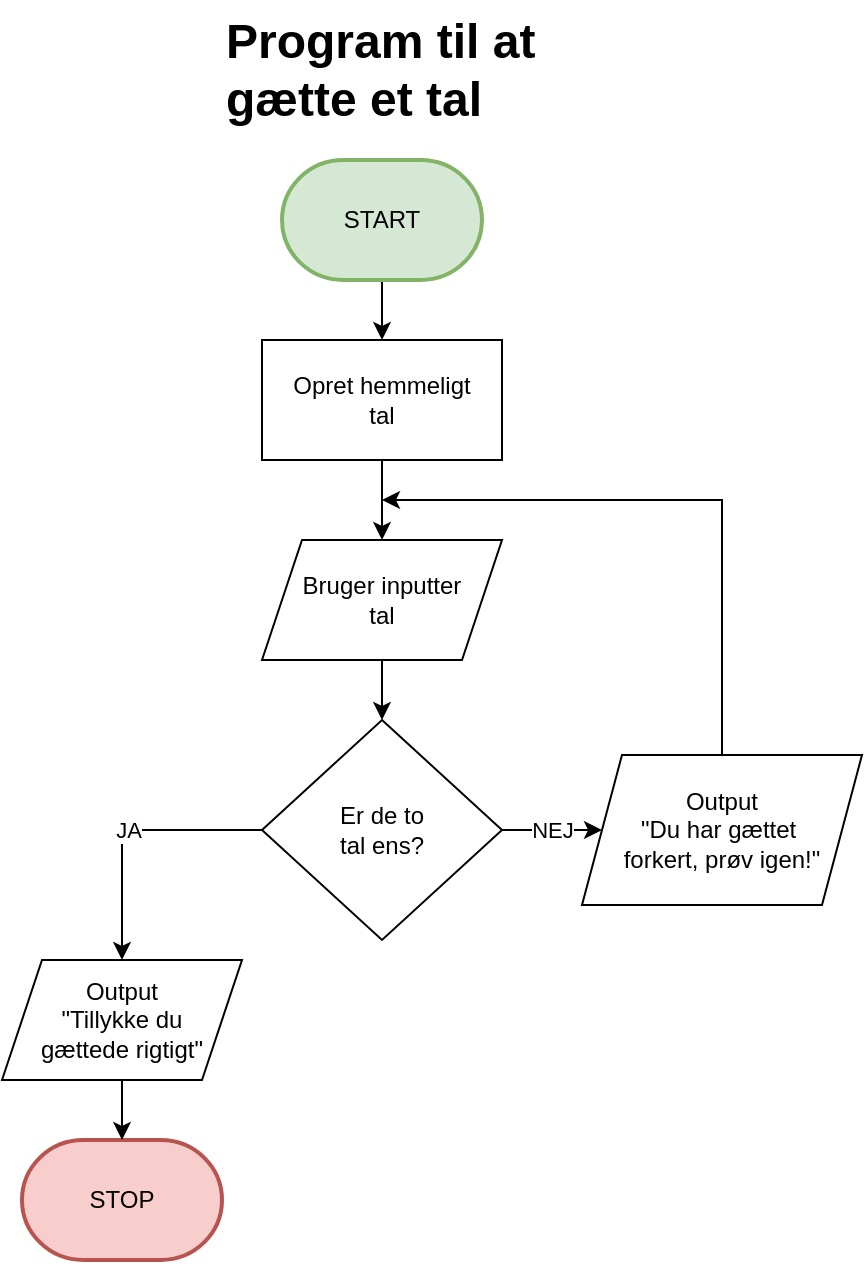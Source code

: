 <mxfile version="24.4.6" type="device">
  <diagram name="Side-1" id="ahuoDjvjlYFXdB81-Fc0">
    <mxGraphModel dx="1085" dy="1685" grid="1" gridSize="10" guides="1" tooltips="1" connect="1" arrows="1" fold="1" page="1" pageScale="1" pageWidth="850" pageHeight="1100" math="0" shadow="0">
      <root>
        <mxCell id="0" />
        <mxCell id="1" parent="0" />
        <mxCell id="OuR56DSyepuQQFWYlg5j-1" value="&lt;h1 style=&quot;margin-top: 0px;&quot;&gt;Program til at gætte et tal&lt;br&gt;&lt;/h1&gt;" style="text;html=1;whiteSpace=wrap;overflow=hidden;rounded=0;" vertex="1" parent="1">
          <mxGeometry x="180" y="-10" width="180" height="90" as="geometry" />
        </mxCell>
        <mxCell id="OuR56DSyepuQQFWYlg5j-7" value="" style="edgeStyle=orthogonalEdgeStyle;rounded=0;orthogonalLoop=1;jettySize=auto;html=1;" edge="1" parent="1" source="OuR56DSyepuQQFWYlg5j-4" target="OuR56DSyepuQQFWYlg5j-6">
          <mxGeometry relative="1" as="geometry" />
        </mxCell>
        <mxCell id="OuR56DSyepuQQFWYlg5j-4" value="&lt;div&gt;Opret hemmeligt&lt;/div&gt;&lt;div&gt;tal&lt;br&gt;&lt;/div&gt;" style="whiteSpace=wrap;html=1;" vertex="1" parent="1">
          <mxGeometry x="200" y="160" width="120" height="60" as="geometry" />
        </mxCell>
        <mxCell id="OuR56DSyepuQQFWYlg5j-9" value="" style="edgeStyle=orthogonalEdgeStyle;rounded=0;orthogonalLoop=1;jettySize=auto;html=1;" edge="1" parent="1" source="OuR56DSyepuQQFWYlg5j-6" target="OuR56DSyepuQQFWYlg5j-8">
          <mxGeometry relative="1" as="geometry" />
        </mxCell>
        <mxCell id="OuR56DSyepuQQFWYlg5j-6" value="&lt;div&gt;Bruger inputter &lt;br&gt;&lt;/div&gt;&lt;div&gt;tal&lt;br&gt;&lt;/div&gt;" style="shape=parallelogram;perimeter=parallelogramPerimeter;whiteSpace=wrap;html=1;fixedSize=1;" vertex="1" parent="1">
          <mxGeometry x="200" y="260" width="120" height="60" as="geometry" />
        </mxCell>
        <mxCell id="OuR56DSyepuQQFWYlg5j-13" value="JA" style="edgeStyle=orthogonalEdgeStyle;rounded=0;orthogonalLoop=1;jettySize=auto;html=1;" edge="1" parent="1" source="OuR56DSyepuQQFWYlg5j-8" target="OuR56DSyepuQQFWYlg5j-12">
          <mxGeometry relative="1" as="geometry" />
        </mxCell>
        <mxCell id="OuR56DSyepuQQFWYlg5j-17" value="NEJ" style="edgeStyle=orthogonalEdgeStyle;rounded=0;orthogonalLoop=1;jettySize=auto;html=1;" edge="1" parent="1" source="OuR56DSyepuQQFWYlg5j-8" target="OuR56DSyepuQQFWYlg5j-16">
          <mxGeometry relative="1" as="geometry" />
        </mxCell>
        <mxCell id="OuR56DSyepuQQFWYlg5j-8" value="&lt;div&gt;Er de to&lt;/div&gt;&lt;div&gt;tal ens?&lt;br&gt;&lt;/div&gt;" style="rhombus;whiteSpace=wrap;html=1;" vertex="1" parent="1">
          <mxGeometry x="200" y="350" width="120" height="110" as="geometry" />
        </mxCell>
        <mxCell id="OuR56DSyepuQQFWYlg5j-12" value="&lt;div&gt;Output&lt;/div&gt;&lt;div&gt;&quot;Tillykke du &lt;br&gt;&lt;/div&gt;&lt;div&gt;gættede rigtigt&quot;&lt;br&gt;&lt;/div&gt;" style="shape=parallelogram;perimeter=parallelogramPerimeter;whiteSpace=wrap;html=1;fixedSize=1;" vertex="1" parent="1">
          <mxGeometry x="70" y="470" width="120" height="60" as="geometry" />
        </mxCell>
        <mxCell id="OuR56DSyepuQQFWYlg5j-16" value="&lt;div&gt;Output &lt;br&gt;&lt;/div&gt;&lt;div&gt;&quot;Du har gættet&amp;nbsp;&lt;/div&gt;&lt;div&gt;forkert, prøv igen!&quot;&lt;br&gt;&lt;/div&gt;" style="shape=parallelogram;perimeter=parallelogramPerimeter;whiteSpace=wrap;html=1;fixedSize=1;" vertex="1" parent="1">
          <mxGeometry x="360" y="367.5" width="140" height="75" as="geometry" />
        </mxCell>
        <mxCell id="OuR56DSyepuQQFWYlg5j-22" style="edgeStyle=orthogonalEdgeStyle;rounded=0;orthogonalLoop=1;jettySize=auto;html=1;entryX=0.5;entryY=0;entryDx=0;entryDy=0;" edge="1" parent="1" source="OuR56DSyepuQQFWYlg5j-19" target="OuR56DSyepuQQFWYlg5j-4">
          <mxGeometry relative="1" as="geometry" />
        </mxCell>
        <mxCell id="OuR56DSyepuQQFWYlg5j-19" value="START" style="strokeWidth=2;html=1;shape=mxgraph.flowchart.terminator;whiteSpace=wrap;fillColor=#d5e8d4;strokeColor=#82b366;" vertex="1" parent="1">
          <mxGeometry x="210" y="70" width="100" height="60" as="geometry" />
        </mxCell>
        <mxCell id="OuR56DSyepuQQFWYlg5j-20" value="STOP" style="strokeWidth=2;html=1;shape=mxgraph.flowchart.terminator;whiteSpace=wrap;fillColor=#f8cecc;strokeColor=#b85450;" vertex="1" parent="1">
          <mxGeometry x="80" y="560" width="100" height="60" as="geometry" />
        </mxCell>
        <mxCell id="OuR56DSyepuQQFWYlg5j-21" style="edgeStyle=orthogonalEdgeStyle;rounded=0;orthogonalLoop=1;jettySize=auto;html=1;exitX=0.5;exitY=1;exitDx=0;exitDy=0;entryX=0.5;entryY=0;entryDx=0;entryDy=0;entryPerimeter=0;" edge="1" parent="1" source="OuR56DSyepuQQFWYlg5j-12" target="OuR56DSyepuQQFWYlg5j-20">
          <mxGeometry relative="1" as="geometry" />
        </mxCell>
        <mxCell id="OuR56DSyepuQQFWYlg5j-31" style="edgeStyle=orthogonalEdgeStyle;rounded=0;orthogonalLoop=1;jettySize=auto;html=1;" edge="1" parent="1">
          <mxGeometry relative="1" as="geometry">
            <mxPoint x="260" y="240" as="targetPoint" />
            <mxPoint x="430.0" y="367.5" as="sourcePoint" />
            <Array as="points">
              <mxPoint x="430" y="240" />
            </Array>
          </mxGeometry>
        </mxCell>
      </root>
    </mxGraphModel>
  </diagram>
</mxfile>
